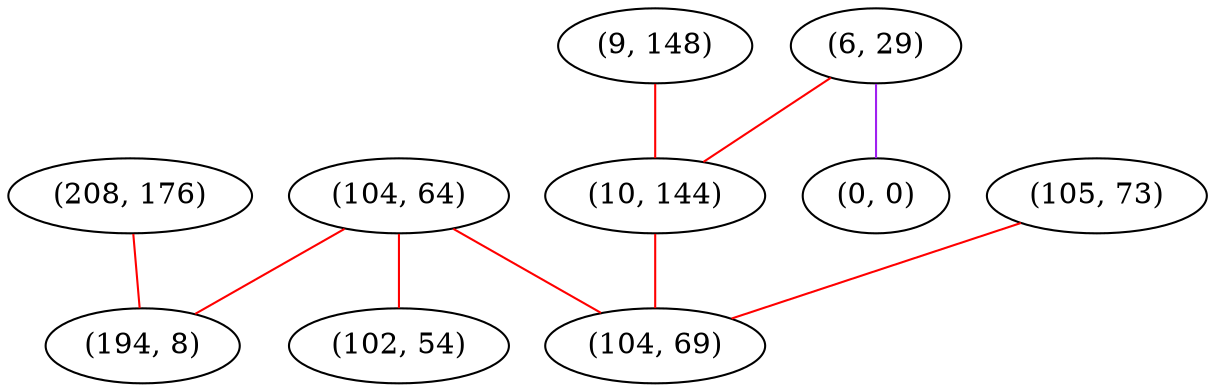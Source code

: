 graph "" {
"(208, 176)";
"(6, 29)";
"(9, 148)";
"(10, 144)";
"(104, 64)";
"(105, 73)";
"(0, 0)";
"(194, 8)";
"(104, 69)";
"(102, 54)";
"(208, 176)" -- "(194, 8)"  [color=red, key=0, weight=1];
"(6, 29)" -- "(10, 144)"  [color=red, key=0, weight=1];
"(6, 29)" -- "(0, 0)"  [color=purple, key=0, weight=4];
"(9, 148)" -- "(10, 144)"  [color=red, key=0, weight=1];
"(10, 144)" -- "(104, 69)"  [color=red, key=0, weight=1];
"(104, 64)" -- "(194, 8)"  [color=red, key=0, weight=1];
"(104, 64)" -- "(104, 69)"  [color=red, key=0, weight=1];
"(104, 64)" -- "(102, 54)"  [color=red, key=0, weight=1];
"(105, 73)" -- "(104, 69)"  [color=red, key=0, weight=1];
}
